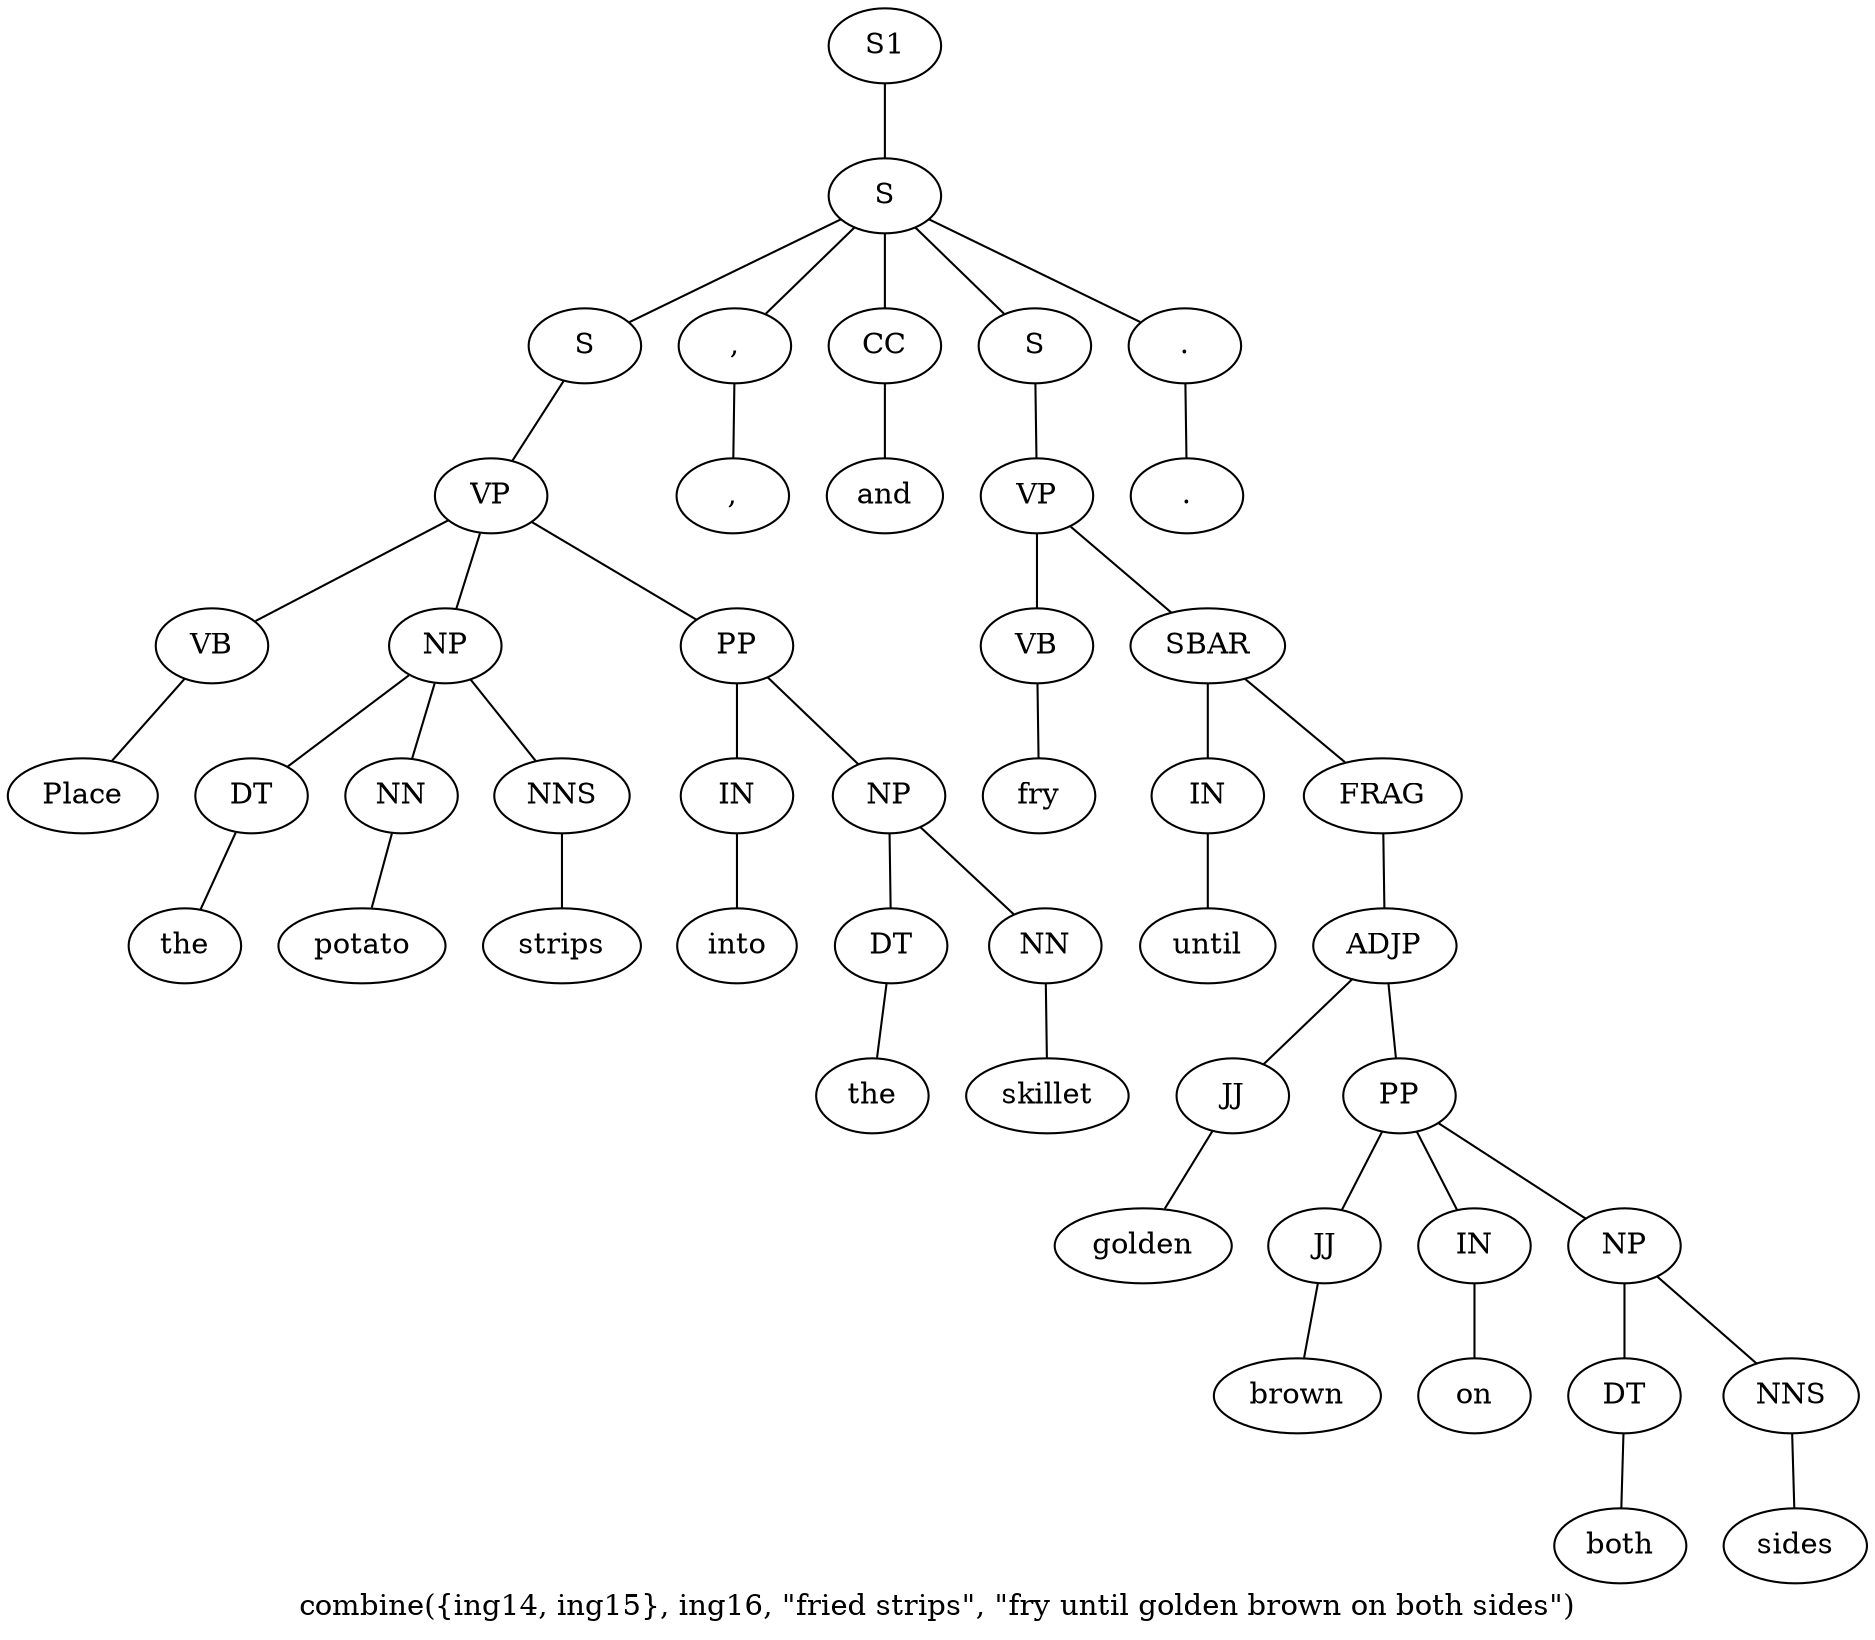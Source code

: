 graph SyntaxGraph {
	label = "combine({ing14, ing15}, ing16, \"fried strips\", \"fry until golden brown on both sides\")";
	Node0 [label="S1"];
	Node1 [label="S"];
	Node2 [label="S"];
	Node3 [label="VP"];
	Node4 [label="VB"];
	Node5 [label="Place"];
	Node6 [label="NP"];
	Node7 [label="DT"];
	Node8 [label="the"];
	Node9 [label="NN"];
	Node10 [label="potato"];
	Node11 [label="NNS"];
	Node12 [label="strips"];
	Node13 [label="PP"];
	Node14 [label="IN"];
	Node15 [label="into"];
	Node16 [label="NP"];
	Node17 [label="DT"];
	Node18 [label="the"];
	Node19 [label="NN"];
	Node20 [label="skillet"];
	Node21 [label=","];
	Node22 [label=","];
	Node23 [label="CC"];
	Node24 [label="and"];
	Node25 [label="S"];
	Node26 [label="VP"];
	Node27 [label="VB"];
	Node28 [label="fry"];
	Node29 [label="SBAR"];
	Node30 [label="IN"];
	Node31 [label="until"];
	Node32 [label="FRAG"];
	Node33 [label="ADJP"];
	Node34 [label="JJ"];
	Node35 [label="golden"];
	Node36 [label="PP"];
	Node37 [label="JJ"];
	Node38 [label="brown"];
	Node39 [label="IN"];
	Node40 [label="on"];
	Node41 [label="NP"];
	Node42 [label="DT"];
	Node43 [label="both"];
	Node44 [label="NNS"];
	Node45 [label="sides"];
	Node46 [label="."];
	Node47 [label="."];

	Node0 -- Node1;
	Node1 -- Node2;
	Node1 -- Node21;
	Node1 -- Node23;
	Node1 -- Node25;
	Node1 -- Node46;
	Node2 -- Node3;
	Node3 -- Node4;
	Node3 -- Node6;
	Node3 -- Node13;
	Node4 -- Node5;
	Node6 -- Node7;
	Node6 -- Node9;
	Node6 -- Node11;
	Node7 -- Node8;
	Node9 -- Node10;
	Node11 -- Node12;
	Node13 -- Node14;
	Node13 -- Node16;
	Node14 -- Node15;
	Node16 -- Node17;
	Node16 -- Node19;
	Node17 -- Node18;
	Node19 -- Node20;
	Node21 -- Node22;
	Node23 -- Node24;
	Node25 -- Node26;
	Node26 -- Node27;
	Node26 -- Node29;
	Node27 -- Node28;
	Node29 -- Node30;
	Node29 -- Node32;
	Node30 -- Node31;
	Node32 -- Node33;
	Node33 -- Node34;
	Node33 -- Node36;
	Node34 -- Node35;
	Node36 -- Node37;
	Node36 -- Node39;
	Node36 -- Node41;
	Node37 -- Node38;
	Node39 -- Node40;
	Node41 -- Node42;
	Node41 -- Node44;
	Node42 -- Node43;
	Node44 -- Node45;
	Node46 -- Node47;
}